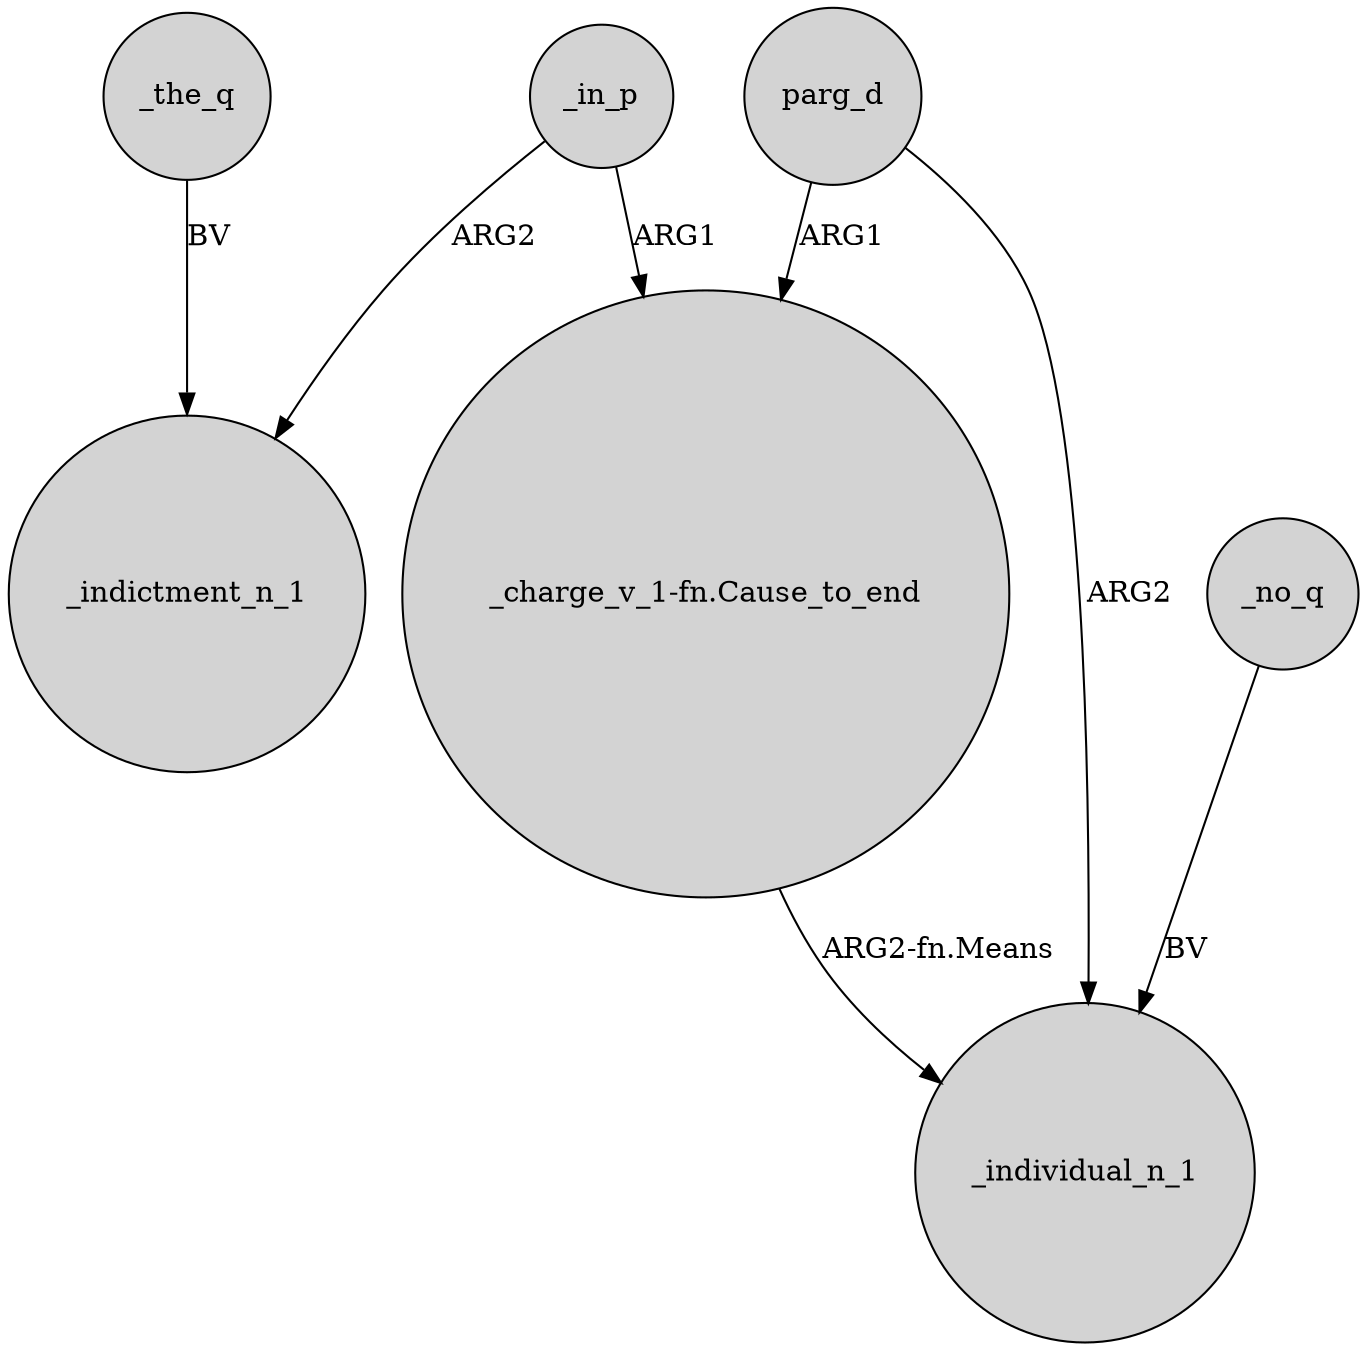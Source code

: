 digraph {
	node [shape=circle style=filled]
	_in_p -> _indictment_n_1 [label=ARG2]
	_in_p -> "_charge_v_1-fn.Cause_to_end" [label=ARG1]
	parg_d -> _individual_n_1 [label=ARG2]
	_no_q -> _individual_n_1 [label=BV]
	_the_q -> _indictment_n_1 [label=BV]
	"_charge_v_1-fn.Cause_to_end" -> _individual_n_1 [label="ARG2-fn.Means"]
	parg_d -> "_charge_v_1-fn.Cause_to_end" [label=ARG1]
}
